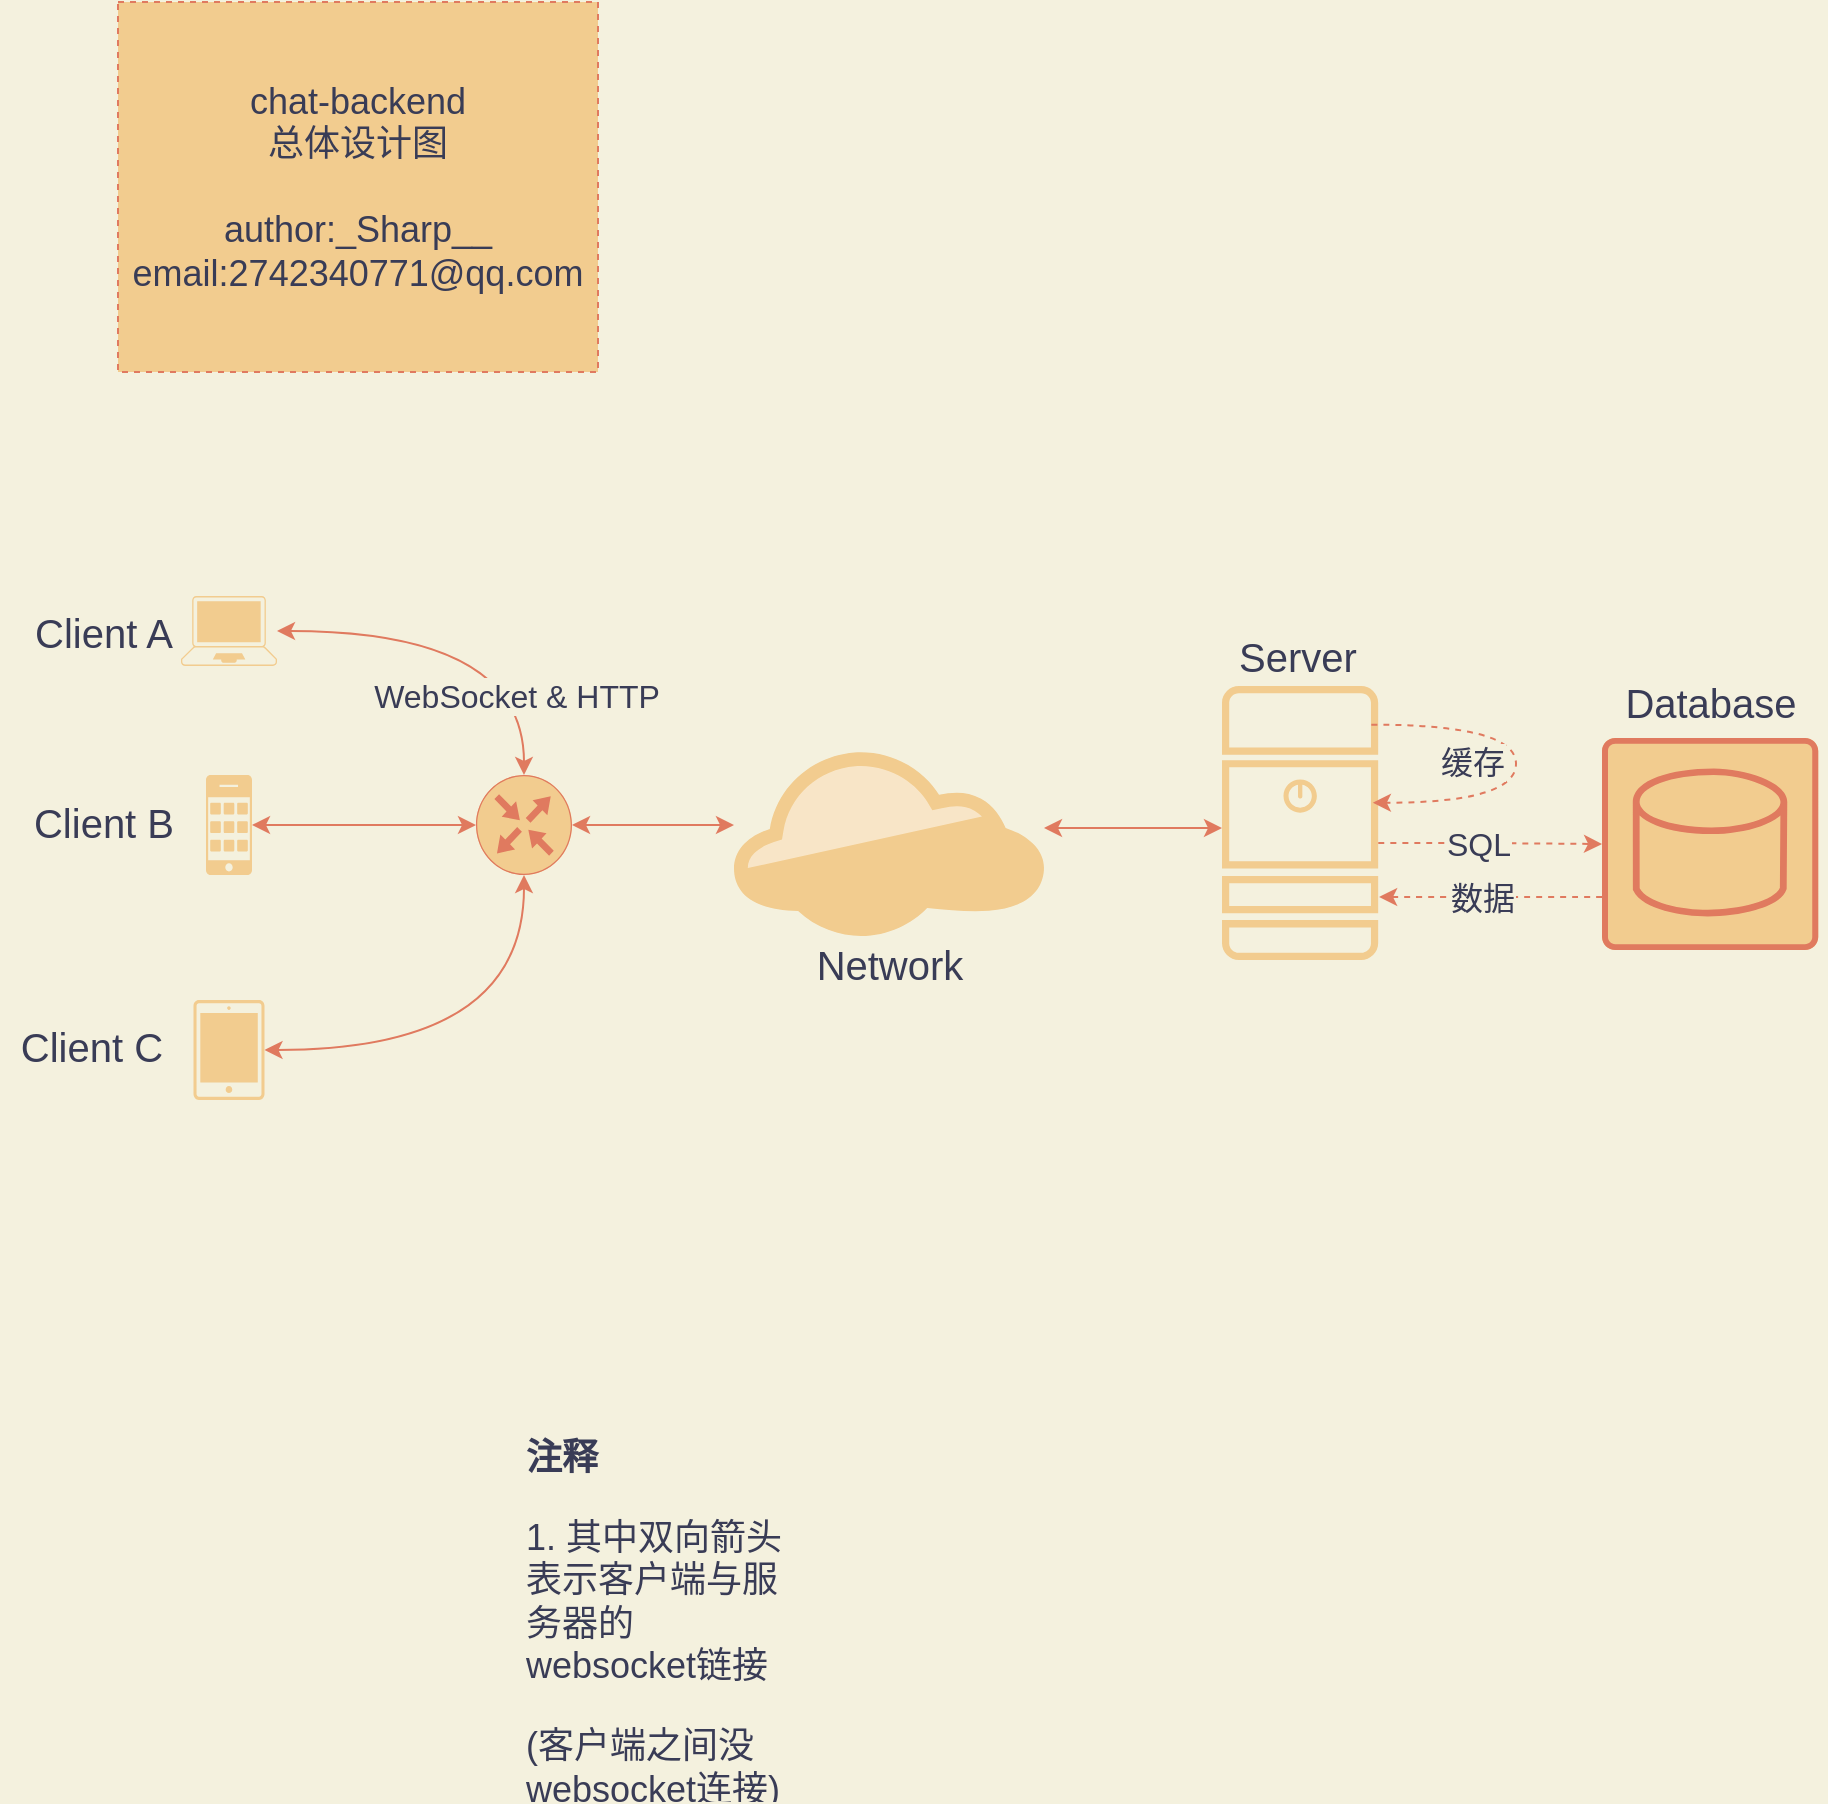 <mxfile>
    <diagram id="XGHwjZb183LgcA-fUZk-" name="第 1 页">
        <mxGraphModel dx="335" dy="143" grid="0" gridSize="10" guides="1" tooltips="1" connect="1" arrows="1" fold="1" page="1" pageScale="1" pageWidth="2000" pageHeight="2000" background="#F4F1DE" math="0" shadow="0">
            <root>
                <mxCell id="0"/>
                <mxCell id="1" parent="0"/>
                <mxCell id="48" style="edgeStyle=orthogonalEdgeStyle;orthogonalLoop=1;jettySize=auto;html=1;startArrow=classic;strokeColor=#E07A5F;fontColor=#393C56;curved=1;endArrow=classic;endFill=1;startFill=1;fontSize=20;labelBackgroundColor=#F4F1DE;" parent="1" source="37" target="43" edge="1">
                    <mxGeometry relative="1" as="geometry">
                        <Array as="points">
                            <mxPoint x="831" y="1010"/>
                        </Array>
                    </mxGeometry>
                </mxCell>
                <mxCell id="37" value="" style="points=[[0.5,0,0],[1,0.5,0],[0.5,1,0],[0,0.5,0],[0.145,0.145,0],[0.856,0.145,0],[0.855,0.856,0],[0.145,0.855,0]];verticalLabelPosition=bottom;html=1;verticalAlign=top;aspect=fixed;align=center;pointerEvents=1;shape=mxgraph.cisco19.rect;prIcon=router;fillColor=#F2CC8F;strokeColor=#E07A5F;fontColor=#393C56;fontSize=20;" parent="1" vertex="1">
                    <mxGeometry x="578" y="984.5" width="48" height="50" as="geometry"/>
                </mxCell>
                <mxCell id="72" style="edgeStyle=elbowEdgeStyle;orthogonalLoop=1;jettySize=auto;html=1;entryX=1.006;entryY=0.77;entryDx=0;entryDy=0;entryPerimeter=0;dashed=1;startArrow=none;startFill=0;exitX=0;exitY=0.75;exitDx=0;exitDy=0;exitPerimeter=0;strokeColor=#E07A5F;fontColor=#393C56;curved=1;fontSize=20;labelBackgroundColor=#F4F1DE;" parent="1" source="38" target="39" edge="1">
                    <mxGeometry relative="1" as="geometry">
                        <Array as="points">
                            <mxPoint x="1137" y="1052"/>
                            <mxPoint x="1112" y="1045"/>
                            <mxPoint x="1086" y="1045"/>
                            <mxPoint x="1064" y="1079"/>
                            <mxPoint x="1087" y="1076"/>
                        </Array>
                    </mxGeometry>
                </mxCell>
                <mxCell id="38" value="" style="points=[[0.015,0.015,0],[0.985,0.015,0],[0.985,0.985,0],[0.015,0.985,0],[0.25,0,0],[0.5,0,0],[0.75,0,0],[1,0.25,0],[1,0.5,0],[1,0.75,0],[0.75,1,0],[0.5,1,0],[0.25,1,0],[0,0.75,0],[0,0.5,0],[0,0.25,0]];verticalLabelPosition=bottom;html=1;verticalAlign=top;aspect=fixed;align=center;pointerEvents=1;shape=mxgraph.cisco19.rect;prIcon=database_relational;dashed=1;fillColor=#F2CC8F;strokeColor=#E07A5F;fontColor=#393C56;fontSize=20;" parent="1" vertex="1">
                    <mxGeometry x="1141" y="966" width="108.12" height="106" as="geometry"/>
                </mxCell>
                <mxCell id="67" style="edgeStyle=elbowEdgeStyle;orthogonalLoop=1;jettySize=auto;html=1;startArrow=classic;startFill=1;strokeColor=#E07A5F;fontColor=#393C56;curved=1;endArrow=classic;endFill=1;fontSize=20;labelBackgroundColor=#F4F1DE;" parent="1" source="39" target="43" edge="1">
                    <mxGeometry relative="1" as="geometry">
                        <mxPoint x="929" y="1023" as="targetPoint"/>
                        <Array as="points">
                            <mxPoint x="889" y="1011"/>
                            <mxPoint x="889" y="1059"/>
                            <mxPoint x="936" y="1023"/>
                            <mxPoint x="889" y="986"/>
                        </Array>
                    </mxGeometry>
                </mxCell>
                <mxCell id="71" style="edgeStyle=elbowEdgeStyle;orthogonalLoop=1;jettySize=auto;html=1;entryX=0;entryY=0.5;entryDx=0;entryDy=0;entryPerimeter=0;dashed=1;startArrow=none;startFill=0;strokeColor=#E07A5F;fontColor=#393C56;curved=1;fontSize=20;labelBackgroundColor=#F4F1DE;" parent="1" target="38" edge="1">
                    <mxGeometry relative="1" as="geometry">
                        <Array as="points"/>
                        <mxPoint x="1029.09" y="1018.5" as="sourcePoint"/>
                        <mxPoint x="1136.459" y="1019.248" as="targetPoint"/>
                    </mxGeometry>
                </mxCell>
                <mxCell id="74" value="数据" style="edgeLabel;html=1;align=center;verticalAlign=middle;resizable=0;points=[];fontColor=#393C56;fontSize=16;labelBackgroundColor=#F4F1DE;" parent="71" vertex="1" connectable="0">
                    <mxGeometry x="0.478" y="-1" relative="1" as="geometry">
                        <mxPoint x="-31" y="26" as="offset"/>
                    </mxGeometry>
                </mxCell>
                <mxCell id="75" value="SQL" style="edgeLabel;html=1;align=center;verticalAlign=middle;resizable=0;points=[];fontColor=#393C56;fontSize=16;labelBackgroundColor=#F4F1DE;" parent="71" vertex="1" connectable="0">
                    <mxGeometry x="0.427" y="1" relative="1" as="geometry">
                        <mxPoint x="-30" y="1" as="offset"/>
                    </mxGeometry>
                </mxCell>
                <mxCell id="39" value="" style="points=[[0.015,0.015,0],[0.985,0.015,0],[0.985,0.985,0],[0.015,0.985,0],[0.25,0,0],[0.5,0,0],[0.75,0,0],[1,0.25,0],[1,0.5,0],[1,0.75,0],[0.75,1,0],[0.5,1,0],[0.25,1,0],[0,0.75,0],[0,0.5,0],[0,0.25,0]];verticalLabelPosition=bottom;html=1;verticalAlign=top;aspect=fixed;align=center;pointerEvents=1;shape=mxgraph.cisco19.server;strokeColor=none;fillColor=#F2CC8F;fontColor=#393C56;fontSize=20;" parent="1" vertex="1">
                    <mxGeometry x="951" y="940" width="78.09" height="137" as="geometry"/>
                </mxCell>
                <mxCell id="54" style="edgeStyle=orthogonalEdgeStyle;orthogonalLoop=1;jettySize=auto;html=1;entryX=0.5;entryY=0;entryDx=0;entryDy=0;entryPerimeter=0;startArrow=classic;startFill=1;strokeColor=#E07A5F;fontColor=#393C56;curved=1;endArrow=classic;endFill=1;fontSize=20;labelBackgroundColor=#F4F1DE;" parent="1" source="40" target="37" edge="1">
                    <mxGeometry relative="1" as="geometry">
                        <Array as="points">
                            <mxPoint x="602" y="913"/>
                        </Array>
                    </mxGeometry>
                </mxCell>
                <mxCell id="87" value="WebSocket &amp;amp; HTTP" style="edgeLabel;html=1;align=center;verticalAlign=middle;resizable=0;points=[];fontSize=16;labelBackgroundColor=#F4F1DE;fontColor=#393C56;" vertex="1" connectable="0" parent="54">
                    <mxGeometry x="-0.084" y="-12" relative="1" as="geometry">
                        <mxPoint x="30" y="20" as="offset"/>
                    </mxGeometry>
                </mxCell>
                <mxCell id="40" value="" style="points=[[0.13,0.02,0],[0.5,0,0],[0.87,0.02,0],[0.885,0.4,0],[0.985,0.985,0],[0.5,1,0],[0.015,0.985,0],[0.115,0.4,0]];verticalLabelPosition=bottom;html=1;verticalAlign=top;aspect=fixed;align=center;pointerEvents=1;shape=mxgraph.cisco19.laptop;strokeColor=none;fillColor=#F2CC8F;fontColor=#393C56;fontSize=20;" parent="1" vertex="1">
                    <mxGeometry x="430.5" y="895" width="48" height="35" as="geometry"/>
                </mxCell>
                <mxCell id="53" style="edgeStyle=orthogonalEdgeStyle;orthogonalLoop=1;jettySize=auto;html=1;startArrow=classic;strokeColor=#E07A5F;fontColor=#393C56;curved=1;endArrow=classic;endFill=1;startFill=1;fontSize=20;labelBackgroundColor=#F4F1DE;" parent="1" source="41" target="37" edge="1">
                    <mxGeometry relative="1" as="geometry"/>
                </mxCell>
                <mxCell id="41" value="" style="points=[[0.015,0.015,0],[0.985,0.015,0],[0.985,0.985,0],[0.015,0.985,0],[0.25,0,0],[0.5,0,0],[0.75,0,0],[1,0.25,0],[1,0.5,0],[1,0.75,0],[0.75,1,0],[0.5,1,0],[0.25,1,0],[0,0.75,0],[0,0.5,0],[0,0.25,0]];verticalLabelPosition=bottom;html=1;verticalAlign=top;aspect=fixed;align=center;pointerEvents=1;shape=mxgraph.cisco19.cell_phone;strokeColor=none;fillColor=#F2CC8F;fontColor=#393C56;fontSize=20;" parent="1" vertex="1">
                    <mxGeometry x="443" y="984.5" width="23" height="50" as="geometry"/>
                </mxCell>
                <mxCell id="47" style="edgeStyle=orthogonalEdgeStyle;orthogonalLoop=1;jettySize=auto;html=1;entryX=0.5;entryY=1;entryDx=0;entryDy=0;entryPerimeter=0;startArrow=classic;strokeColor=#E07A5F;fontColor=#393C56;curved=1;endArrow=classic;endFill=1;startFill=1;fontSize=20;labelBackgroundColor=#F4F1DE;" parent="1" source="42" target="37" edge="1">
                    <mxGeometry relative="1" as="geometry">
                        <Array as="points">
                            <mxPoint x="602" y="1122"/>
                        </Array>
                    </mxGeometry>
                </mxCell>
                <mxCell id="42" value="" style="points=[[0.015,0.015,0],[0.985,0.015,0],[0.985,0.985,0],[0.015,0.985,0],[0.25,0,0],[0.5,0,0],[0.75,0,0],[1,0.25,0],[1,0.5,0],[1,0.75,0],[0.75,1,0],[0.5,1,0],[0.25,1,0],[0,0.75,0],[0,0.5,0],[0,0.25,0]];verticalLabelPosition=bottom;html=1;verticalAlign=top;aspect=fixed;align=center;pointerEvents=1;shape=mxgraph.cisco19.handheld;strokeColor=none;fillColor=#F2CC8F;fontColor=#393C56;fontSize=20;" parent="1" vertex="1">
                    <mxGeometry x="436.75" y="1097" width="35.5" height="50" as="geometry"/>
                </mxCell>
                <mxCell id="43" value="" style="points=[[0,0.64,0],[0.2,0.15,0],[0.4,0.01,0],[0.79,0.25,0],[1,0.65,0],[0.8,0.86,0],[0.41,1,0],[0.16,0.86,0]];verticalLabelPosition=bottom;html=1;verticalAlign=top;aspect=fixed;align=center;pointerEvents=1;shape=mxgraph.cisco19.cloud2;strokeColor=none;fillColor=#F2CC8F;fontColor=#393C56;fontSize=20;" parent="1" vertex="1">
                    <mxGeometry x="707" y="972" width="155" height="93" as="geometry"/>
                </mxCell>
                <mxCell id="70" style="edgeStyle=elbowEdgeStyle;orthogonalLoop=1;jettySize=auto;html=1;startArrow=none;startFill=0;dashed=1;entryX=0.966;entryY=0.426;entryDx=0;entryDy=0;entryPerimeter=0;strokeColor=#E07A5F;fontColor=#393C56;curved=1;exitX=0.956;exitY=0.141;exitDx=0;exitDy=0;exitPerimeter=0;fontSize=20;labelBackgroundColor=#F4F1DE;" parent="1" source="39" target="39" edge="1">
                    <mxGeometry relative="1" as="geometry">
                        <mxPoint x="1034" y="916" as="targetPoint"/>
                        <Array as="points">
                            <mxPoint x="1098" y="944"/>
                            <mxPoint x="1084" y="978"/>
                            <mxPoint x="1072" y="996"/>
                            <mxPoint x="1080" y="1026"/>
                            <mxPoint x="1080" y="1035"/>
                            <mxPoint x="1050" y="1030"/>
                            <mxPoint x="981" y="989"/>
                        </Array>
                    </mxGeometry>
                </mxCell>
                <mxCell id="76" value="缓存" style="edgeLabel;html=1;align=center;verticalAlign=middle;resizable=0;points=[];fontColor=#393C56;fontSize=16;labelBackgroundColor=#F4F1DE;" parent="70" vertex="1" connectable="0">
                    <mxGeometry x="-0.543" relative="1" as="geometry">
                        <mxPoint x="8" y="18" as="offset"/>
                    </mxGeometry>
                </mxCell>
                <mxCell id="78" value="&lt;font style=&quot;font-size: 18px;&quot;&gt;chat-backend&lt;br style=&quot;font-size: 18px;&quot;&gt;总体设计图&lt;/font&gt;&lt;br style=&quot;font-size: 18px;&quot;&gt;&lt;br style=&quot;font-size: 18px;&quot;&gt;author:_Sharp__&lt;br style=&quot;font-size: 18px;&quot;&gt;email:2742340771@qq.com" style="whiteSpace=wrap;html=1;dashed=1;fillColor=#F2CC8F;strokeColor=#E07A5F;fontColor=#393C56;fontSize=18;" parent="1" vertex="1">
                    <mxGeometry x="399" y="598" width="240" height="185" as="geometry"/>
                </mxCell>
                <mxCell id="79" value="&lt;h1 style=&quot;font-size: 18px;&quot;&gt;注释&lt;/h1&gt;&lt;p style=&quot;font-size: 18px;&quot;&gt;&lt;span style=&quot;text-align: center; font-size: 18px;&quot;&gt;1. 其中双向箭头表示客户端与服务器的websocket链接&lt;/span&gt;&lt;/p&gt;&lt;p style=&quot;font-size: 18px;&quot;&gt;(客户端之间没websocket连接)&lt;/p&gt;&lt;p style=&quot;font-size: 18px;&quot;&gt;&lt;span style=&quot;text-align: center; font-size: 18px;&quot;&gt;2. 其中单项虚线箭头表示服务器内部逻辑&lt;/span&gt;&lt;br style=&quot;font-size: 18px;&quot;&gt;&lt;/p&gt;" style="text;html=1;strokeColor=none;fillColor=none;spacing=5;spacingTop=-20;whiteSpace=wrap;overflow=hidden;dashed=1;fontColor=#393C56;fontSize=18;" parent="1" vertex="1">
                    <mxGeometry x="598.0" y="1314" width="147" height="184" as="geometry"/>
                </mxCell>
                <mxCell id="80" value="&lt;span style=&quot;font-size: 20px;&quot;&gt;Client A&lt;/span&gt;" style="text;html=1;strokeColor=none;fillColor=none;align=center;verticalAlign=middle;whiteSpace=wrap;fontColor=#393C56;fontSize=20;" parent="1" vertex="1">
                    <mxGeometry x="346.75" y="889.5" width="90" height="46" as="geometry"/>
                </mxCell>
                <mxCell id="81" value="Server" style="text;html=1;strokeColor=none;fillColor=none;align=center;verticalAlign=middle;whiteSpace=wrap;fontSize=20;fontColor=#393C56;" parent="1" vertex="1">
                    <mxGeometry x="934" y="898" width="110" height="54" as="geometry"/>
                </mxCell>
                <mxCell id="82" value="Database" style="text;html=1;strokeColor=none;fillColor=none;align=center;verticalAlign=middle;whiteSpace=wrap;fontSize=20;fontColor=#393C56;" parent="1" vertex="1">
                    <mxGeometry x="1137.59" y="923" width="114.94" height="50" as="geometry"/>
                </mxCell>
                <mxCell id="83" value="Network" style="text;html=1;strokeColor=none;fillColor=none;align=center;verticalAlign=middle;whiteSpace=wrap;fontSize=20;fontColor=#393C56;" parent="1" vertex="1">
                    <mxGeometry x="729.5" y="1046" width="110" height="66" as="geometry"/>
                </mxCell>
                <mxCell id="84" value="&lt;span style=&quot;font-size: 20px;&quot;&gt;Client C&lt;/span&gt;" style="text;html=1;strokeColor=none;fillColor=none;align=center;verticalAlign=middle;whiteSpace=wrap;fontColor=#393C56;fontSize=20;" vertex="1" parent="1">
                    <mxGeometry x="340.5" y="1097" width="90" height="46" as="geometry"/>
                </mxCell>
                <mxCell id="85" value="&lt;span style=&quot;font-size: 20px;&quot;&gt;Client B&lt;/span&gt;" style="text;html=1;strokeColor=none;fillColor=none;align=center;verticalAlign=middle;whiteSpace=wrap;fontColor=#393C56;fontSize=20;" vertex="1" parent="1">
                    <mxGeometry x="346.75" y="984.5" width="90" height="46" as="geometry"/>
                </mxCell>
            </root>
        </mxGraphModel>
    </diagram>
</mxfile>